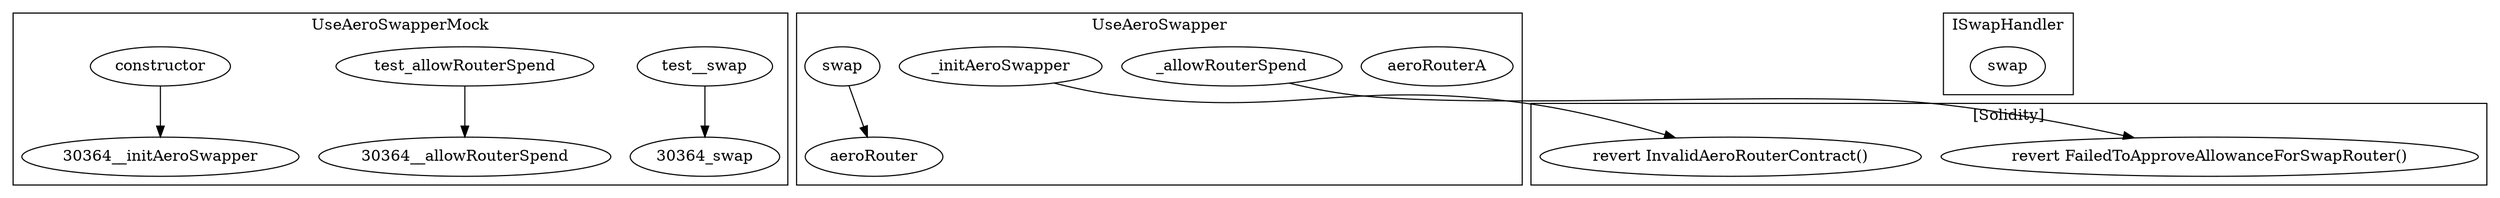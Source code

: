 strict digraph {
subgraph cluster_30364_UseAeroSwapperMock {
label = "UseAeroSwapperMock"
"30364_test__swap" [label="test__swap"]
"30364_test_allowRouterSpend" [label="test_allowRouterSpend"]
"30364_constructor" [label="constructor"]
"30364_constructor" -> "30364__initAeroSwapper"
"30364_test_allowRouterSpend" -> "30364__allowRouterSpend"
"30364_test__swap" -> "30364_swap"
}subgraph cluster_30318_UseAeroSwapper {
label = "UseAeroSwapper"
"30318_aeroRouterA" [label="aeroRouterA"]
"30318__allowRouterSpend" [label="_allowRouterSpend"]
"30318_aeroRouter" [label="aeroRouter"]
"30318__initAeroSwapper" [label="_initAeroSwapper"]
"30318_swap" [label="swap"]
"30318_swap" -> "30318_aeroRouter"
}subgraph cluster_37815_ISwapHandler {
label = "ISwapHandler"
"37815_swap" [label="swap"]
}subgraph cluster_solidity {
label = "[Solidity]"
"revert InvalidAeroRouterContract()" 
"revert FailedToApproveAllowanceForSwapRouter()" 
"30318__allowRouterSpend" -> "revert FailedToApproveAllowanceForSwapRouter()"
"30318__initAeroSwapper" -> "revert InvalidAeroRouterContract()"
}
}